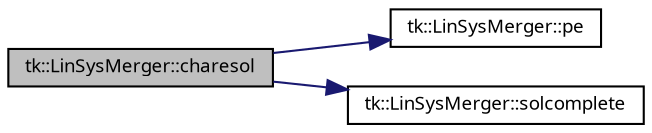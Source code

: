 digraph "tk::LinSysMerger::charesol"
{
 // INTERACTIVE_SVG=YES
  bgcolor="transparent";
  edge [fontname="sans-serif",fontsize="9",labelfontname="sans-serif",labelfontsize="9"];
  node [fontname="sans-serif",fontsize="9",shape=record];
  rankdir="LR";
  Node1 [label="tk::LinSysMerger::charesol",height=0.2,width=0.4,color="black", fillcolor="grey75", style="filled", fontcolor="black"];
  Node1 -> Node2 [color="midnightblue",fontsize="9",style="solid",fontname="sans-serif"];
  Node2 [label="tk::LinSysMerger::pe",height=0.2,width=0.4,color="black",URL="$classtk_1_1_lin_sys_merger.html#a67b928add8413ec7f99ce8e7edbb277c"];
  Node1 -> Node3 [color="midnightblue",fontsize="9",style="solid",fontname="sans-serif"];
  Node3 [label="tk::LinSysMerger::solcomplete",height=0.2,width=0.4,color="black",URL="$classtk_1_1_lin_sys_merger.html#a21d19431edcbfc9923e4e256de1ddd2c"];
}
